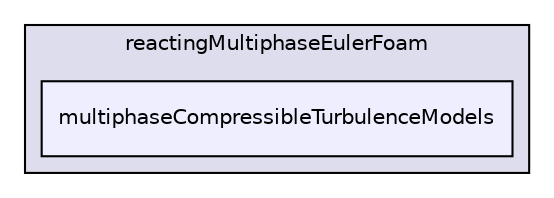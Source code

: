 digraph "applications/solvers/multiphase/reactingEulerFoam/reactingMultiphaseEulerFoam/multiphaseCompressibleTurbulenceModels" {
  bgcolor=transparent;
  compound=true
  node [ fontsize="10", fontname="Helvetica"];
  edge [ labelfontsize="10", labelfontname="Helvetica"];
  subgraph clusterdir_f43e6cbef3f1fcb86eb964dec54a1d5c {
    graph [ bgcolor="#ddddee", pencolor="black", label="reactingMultiphaseEulerFoam" fontname="Helvetica", fontsize="10", URL="dir_f43e6cbef3f1fcb86eb964dec54a1d5c.html"]
  dir_d406d16b886ae9a0b84542a5d06d37a8 [shape=box, label="multiphaseCompressibleTurbulenceModels", style="filled", fillcolor="#eeeeff", pencolor="black", URL="dir_d406d16b886ae9a0b84542a5d06d37a8.html"];
  }
}
